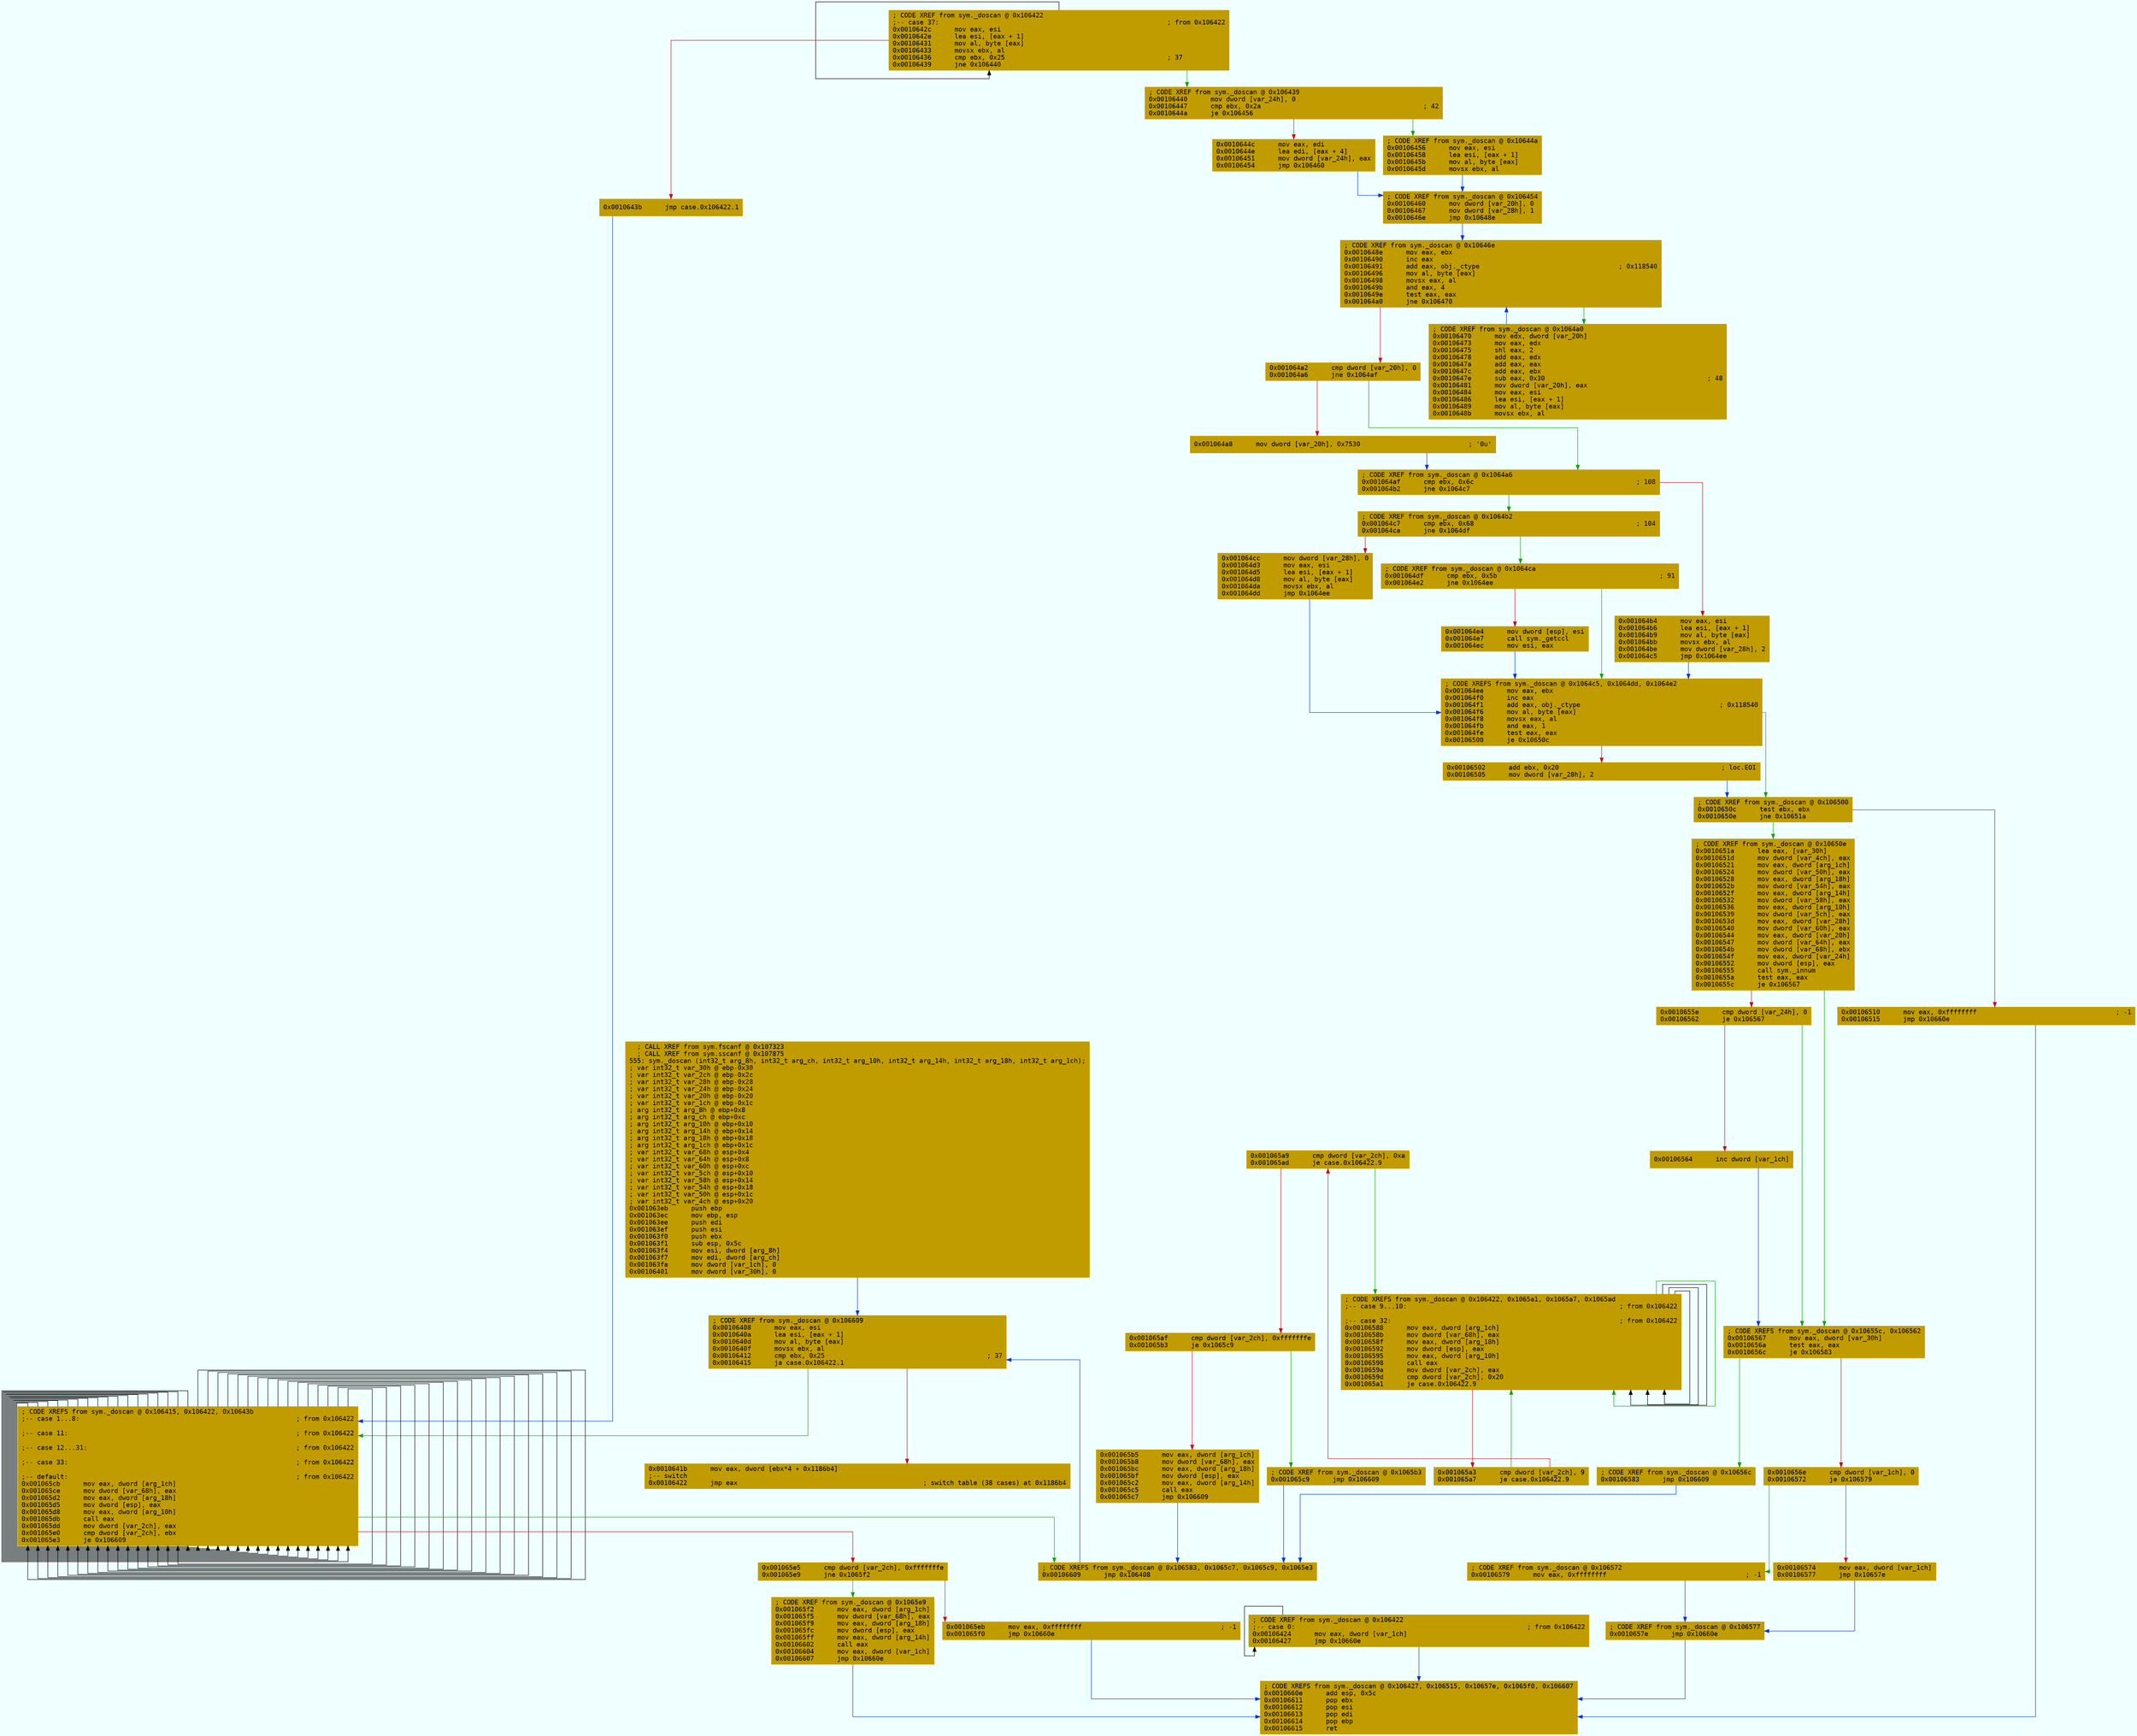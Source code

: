 digraph code {
	graph [bgcolor=azure fontsize=8 fontname="Courier" splines="ortho"];
	node [fillcolor=gray style=filled shape=box];
	edge [arrowhead="normal"];
	"0x001063eb" [URL="sym._doscan/0x001063eb", fillcolor="#c19c00",color="#c19c00", fontname="Courier",label="  ; CALL XREF from sym.fscanf @ 0x107323\l  ; CALL XREF from sym.sscanf @ 0x107875\l555: sym._doscan (int32_t arg_8h, int32_t arg_ch, int32_t arg_10h, int32_t arg_14h, int32_t arg_18h, int32_t arg_1ch);\l; var int32_t var_30h @ ebp-0x30\l; var int32_t var_2ch @ ebp-0x2c\l; var int32_t var_28h @ ebp-0x28\l; var int32_t var_24h @ ebp-0x24\l; var int32_t var_20h @ ebp-0x20\l; var int32_t var_1ch @ ebp-0x1c\l; arg int32_t arg_8h @ ebp+0x8\l; arg int32_t arg_ch @ ebp+0xc\l; arg int32_t arg_10h @ ebp+0x10\l; arg int32_t arg_14h @ ebp+0x14\l; arg int32_t arg_18h @ ebp+0x18\l; arg int32_t arg_1ch @ ebp+0x1c\l; var int32_t var_68h @ esp+0x4\l; var int32_t var_64h @ esp+0x8\l; var int32_t var_60h @ esp+0xc\l; var int32_t var_5ch @ esp+0x10\l; var int32_t var_58h @ esp+0x14\l; var int32_t var_54h @ esp+0x18\l; var int32_t var_50h @ esp+0x1c\l; var int32_t var_4ch @ esp+0x20\l0x001063eb      push ebp\l0x001063ec      mov ebp, esp\l0x001063ee      push edi\l0x001063ef      push esi\l0x001063f0      push ebx\l0x001063f1      sub esp, 0x5c\l0x001063f4      mov esi, dword [arg_8h]\l0x001063f7      mov edi, dword [arg_ch]\l0x001063fa      mov dword [var_1ch], 0\l0x00106401      mov dword [var_30h], 0\l"]
	"0x00106408" [URL="sym._doscan/0x00106408", fillcolor="#c19c00",color="#c19c00", fontname="Courier",label="; CODE XREF from sym._doscan @ 0x106609\l0x00106408      mov eax, esi\l0x0010640a      lea esi, [eax + 1]\l0x0010640d      mov al, byte [eax]\l0x0010640f      movsx ebx, al\l0x00106412      cmp ebx, 0x25                                          ; 37\l0x00106415      ja case.0x106422.1\l"]
	"0x0010641b" [URL="sym._doscan/0x0010641b", fillcolor="#c19c00",color="#c19c00", fontname="Courier",label="0x0010641b      mov eax, dword [ebx*4 + 0x1186b4]\l;-- switch\l0x00106422      jmp eax                                                ; switch table (38 cases) at 0x1186b4\l"]
	"0x00106424" [URL="sym._doscan/0x00106424", fillcolor="#c19c00",color="#c19c00", fontname="Courier",label="; CODE XREF from sym._doscan @ 0x106422\l;-- case 0:                                                            ; from 0x106422\l0x00106424      mov eax, dword [var_1ch]\l0x00106427      jmp 0x10660e\l"]
	"0x0010642c" [URL="sym._doscan/0x0010642c", fillcolor="#c19c00",color="#c19c00", fontname="Courier",label="; CODE XREF from sym._doscan @ 0x106422\l;-- case 37:                                                           ; from 0x106422\l0x0010642c      mov eax, esi\l0x0010642e      lea esi, [eax + 1]\l0x00106431      mov al, byte [eax]\l0x00106433      movsx ebx, al\l0x00106436      cmp ebx, 0x25                                          ; 37\l0x00106439      jne 0x106440\l"]
	"0x0010643b" [URL="sym._doscan/0x0010643b", fillcolor="#c19c00",color="#c19c00", fontname="Courier",label="0x0010643b      jmp case.0x106422.1\l"]
	"0x00106440" [URL="sym._doscan/0x00106440", fillcolor="#c19c00",color="#c19c00", fontname="Courier",label="; CODE XREF from sym._doscan @ 0x106439\l0x00106440      mov dword [var_24h], 0\l0x00106447      cmp ebx, 0x2a                                          ; 42\l0x0010644a      je 0x106456\l"]
	"0x0010644c" [URL="sym._doscan/0x0010644c", fillcolor="#c19c00",color="#c19c00", fontname="Courier",label="0x0010644c      mov eax, edi\l0x0010644e      lea edi, [eax + 4]\l0x00106451      mov dword [var_24h], eax\l0x00106454      jmp 0x106460\l"]
	"0x00106456" [URL="sym._doscan/0x00106456", fillcolor="#c19c00",color="#c19c00", fontname="Courier",label="; CODE XREF from sym._doscan @ 0x10644a\l0x00106456      mov eax, esi\l0x00106458      lea esi, [eax + 1]\l0x0010645b      mov al, byte [eax]\l0x0010645d      movsx ebx, al\l"]
	"0x00106460" [URL="sym._doscan/0x00106460", fillcolor="#c19c00",color="#c19c00", fontname="Courier",label="; CODE XREF from sym._doscan @ 0x106454\l0x00106460      mov dword [var_20h], 0\l0x00106467      mov dword [var_28h], 1\l0x0010646e      jmp 0x10648e\l"]
	"0x00106470" [URL="sym._doscan/0x00106470", fillcolor="#c19c00",color="#c19c00", fontname="Courier",label="; CODE XREF from sym._doscan @ 0x1064a0\l0x00106470      mov edx, dword [var_20h]\l0x00106473      mov eax, edx\l0x00106475      shl eax, 2\l0x00106478      add eax, edx\l0x0010647a      add eax, eax\l0x0010647c      add eax, ebx\l0x0010647e      sub eax, 0x30                                          ; 48\l0x00106481      mov dword [var_20h], eax\l0x00106484      mov eax, esi\l0x00106486      lea esi, [eax + 1]\l0x00106489      mov al, byte [eax]\l0x0010648b      movsx ebx, al\l"]
	"0x0010648e" [URL="sym._doscan/0x0010648e", fillcolor="#c19c00",color="#c19c00", fontname="Courier",label="; CODE XREF from sym._doscan @ 0x10646e\l0x0010648e      mov eax, ebx\l0x00106490      inc eax\l0x00106491      add eax, obj._ctype                                    ; 0x118540\l0x00106496      mov al, byte [eax]\l0x00106498      movsx eax, al\l0x0010649b      and eax, 4\l0x0010649e      test eax, eax\l0x001064a0      jne 0x106470\l"]
	"0x001064a2" [URL="sym._doscan/0x001064a2", fillcolor="#c19c00",color="#c19c00", fontname="Courier",label="0x001064a2      cmp dword [var_20h], 0\l0x001064a6      jne 0x1064af\l"]
	"0x001064a8" [URL="sym._doscan/0x001064a8", fillcolor="#c19c00",color="#c19c00", fontname="Courier",label="0x001064a8      mov dword [var_20h], 0x7530                            ; '0u'\l"]
	"0x001064af" [URL="sym._doscan/0x001064af", fillcolor="#c19c00",color="#c19c00", fontname="Courier",label="; CODE XREF from sym._doscan @ 0x1064a6\l0x001064af      cmp ebx, 0x6c                                          ; 108\l0x001064b2      jne 0x1064c7\l"]
	"0x001064b4" [URL="sym._doscan/0x001064b4", fillcolor="#c19c00",color="#c19c00", fontname="Courier",label="0x001064b4      mov eax, esi\l0x001064b6      lea esi, [eax + 1]\l0x001064b9      mov al, byte [eax]\l0x001064bb      movsx ebx, al\l0x001064be      mov dword [var_28h], 2\l0x001064c5      jmp 0x1064ee\l"]
	"0x001064c7" [URL="sym._doscan/0x001064c7", fillcolor="#c19c00",color="#c19c00", fontname="Courier",label="; CODE XREF from sym._doscan @ 0x1064b2\l0x001064c7      cmp ebx, 0x68                                          ; 104\l0x001064ca      jne 0x1064df\l"]
	"0x001064cc" [URL="sym._doscan/0x001064cc", fillcolor="#c19c00",color="#c19c00", fontname="Courier",label="0x001064cc      mov dword [var_28h], 0\l0x001064d3      mov eax, esi\l0x001064d5      lea esi, [eax + 1]\l0x001064d8      mov al, byte [eax]\l0x001064da      movsx ebx, al\l0x001064dd      jmp 0x1064ee\l"]
	"0x001064df" [URL="sym._doscan/0x001064df", fillcolor="#c19c00",color="#c19c00", fontname="Courier",label="; CODE XREF from sym._doscan @ 0x1064ca\l0x001064df      cmp ebx, 0x5b                                          ; 91\l0x001064e2      jne 0x1064ee\l"]
	"0x001064e4" [URL="sym._doscan/0x001064e4", fillcolor="#c19c00",color="#c19c00", fontname="Courier",label="0x001064e4      mov dword [esp], esi\l0x001064e7      call sym._getccl\l0x001064ec      mov esi, eax\l"]
	"0x001064ee" [URL="sym._doscan/0x001064ee", fillcolor="#c19c00",color="#c19c00", fontname="Courier",label="; CODE XREFS from sym._doscan @ 0x1064c5, 0x1064dd, 0x1064e2\l0x001064ee      mov eax, ebx\l0x001064f0      inc eax\l0x001064f1      add eax, obj._ctype                                    ; 0x118540\l0x001064f6      mov al, byte [eax]\l0x001064f8      movsx eax, al\l0x001064fb      and eax, 1\l0x001064fe      test eax, eax\l0x00106500      je 0x10650c\l"]
	"0x00106502" [URL="sym._doscan/0x00106502", fillcolor="#c19c00",color="#c19c00", fontname="Courier",label="0x00106502      add ebx, 0x20                                          ; loc.EOI\l0x00106505      mov dword [var_28h], 2\l"]
	"0x0010650c" [URL="sym._doscan/0x0010650c", fillcolor="#c19c00",color="#c19c00", fontname="Courier",label="; CODE XREF from sym._doscan @ 0x106500\l0x0010650c      test ebx, ebx\l0x0010650e      jne 0x10651a\l"]
	"0x00106510" [URL="sym._doscan/0x00106510", fillcolor="#c19c00",color="#c19c00", fontname="Courier",label="0x00106510      mov eax, 0xffffffff                                    ; -1\l0x00106515      jmp 0x10660e\l"]
	"0x0010651a" [URL="sym._doscan/0x0010651a", fillcolor="#c19c00",color="#c19c00", fontname="Courier",label="; CODE XREF from sym._doscan @ 0x10650e\l0x0010651a      lea eax, [var_30h]\l0x0010651d      mov dword [var_4ch], eax\l0x00106521      mov eax, dword [arg_1ch]\l0x00106524      mov dword [var_50h], eax\l0x00106528      mov eax, dword [arg_18h]\l0x0010652b      mov dword [var_54h], eax\l0x0010652f      mov eax, dword [arg_14h]\l0x00106532      mov dword [var_58h], eax\l0x00106536      mov eax, dword [arg_10h]\l0x00106539      mov dword [var_5ch], eax\l0x0010653d      mov eax, dword [var_28h]\l0x00106540      mov dword [var_60h], eax\l0x00106544      mov eax, dword [var_20h]\l0x00106547      mov dword [var_64h], eax\l0x0010654b      mov dword [var_68h], ebx\l0x0010654f      mov eax, dword [var_24h]\l0x00106552      mov dword [esp], eax\l0x00106555      call sym._innum\l0x0010655a      test eax, eax\l0x0010655c      je 0x106567\l"]
	"0x0010655e" [URL="sym._doscan/0x0010655e", fillcolor="#c19c00",color="#c19c00", fontname="Courier",label="0x0010655e      cmp dword [var_24h], 0\l0x00106562      je 0x106567\l"]
	"0x00106564" [URL="sym._doscan/0x00106564", fillcolor="#c19c00",color="#c19c00", fontname="Courier",label="0x00106564      inc dword [var_1ch]\l"]
	"0x00106567" [URL="sym._doscan/0x00106567", fillcolor="#c19c00",color="#c19c00", fontname="Courier",label="; CODE XREFS from sym._doscan @ 0x10655c, 0x106562\l0x00106567      mov eax, dword [var_30h]\l0x0010656a      test eax, eax\l0x0010656c      je 0x106583\l"]
	"0x0010656e" [URL="sym._doscan/0x0010656e", fillcolor="#c19c00",color="#c19c00", fontname="Courier",label="0x0010656e      cmp dword [var_1ch], 0\l0x00106572      je 0x106579\l"]
	"0x00106574" [URL="sym._doscan/0x00106574", fillcolor="#c19c00",color="#c19c00", fontname="Courier",label="0x00106574      mov eax, dword [var_1ch]\l0x00106577      jmp 0x10657e\l"]
	"0x00106579" [URL="sym._doscan/0x00106579", fillcolor="#c19c00",color="#c19c00", fontname="Courier",label="; CODE XREF from sym._doscan @ 0x106572\l0x00106579      mov eax, 0xffffffff                                    ; -1\l"]
	"0x0010657e" [URL="sym._doscan/0x0010657e", fillcolor="#c19c00",color="#c19c00", fontname="Courier",label="; CODE XREF from sym._doscan @ 0x106577\l0x0010657e      jmp 0x10660e\l"]
	"0x00106583" [URL="sym._doscan/0x00106583", fillcolor="#c19c00",color="#c19c00", fontname="Courier",label="; CODE XREF from sym._doscan @ 0x10656c\l0x00106583      jmp 0x106609\l"]
	"0x00106588" [URL="sym._doscan/0x00106588", fillcolor="#c19c00",color="#c19c00", fontname="Courier",label="; CODE XREFS from sym._doscan @ 0x106422, 0x1065a1, 0x1065a7, 0x1065ad\l;-- case 9...10:                                                       ; from 0x106422\l\l;-- case 32:                                                           ; from 0x106422\l0x00106588      mov eax, dword [arg_1ch]\l0x0010658b      mov dword [var_68h], eax\l0x0010658f      mov eax, dword [arg_18h]\l0x00106592      mov dword [esp], eax\l0x00106595      mov eax, dword [arg_10h]\l0x00106598      call eax\l0x0010659a      mov dword [var_2ch], eax\l0x0010659d      cmp dword [var_2ch], 0x20\l0x001065a1      je case.0x106422.9\l"]
	"0x001065a3" [URL="sym._doscan/0x001065a3", fillcolor="#c19c00",color="#c19c00", fontname="Courier",label="0x001065a3      cmp dword [var_2ch], 9\l0x001065a7      je case.0x106422.9\l"]
	"0x001065a9" [URL="sym._doscan/0x001065a9", fillcolor="#c19c00",color="#c19c00", fontname="Courier",label="0x001065a9      cmp dword [var_2ch], 0xa\l0x001065ad      je case.0x106422.9\l"]
	"0x001065af" [URL="sym._doscan/0x001065af", fillcolor="#c19c00",color="#c19c00", fontname="Courier",label="0x001065af      cmp dword [var_2ch], 0xfffffffe\l0x001065b3      je 0x1065c9\l"]
	"0x001065b5" [URL="sym._doscan/0x001065b5", fillcolor="#c19c00",color="#c19c00", fontname="Courier",label="0x001065b5      mov eax, dword [arg_1ch]\l0x001065b8      mov dword [var_68h], eax\l0x001065bc      mov eax, dword [arg_18h]\l0x001065bf      mov dword [esp], eax\l0x001065c2      mov eax, dword [arg_14h]\l0x001065c5      call eax\l0x001065c7      jmp 0x106609\l"]
	"0x001065c9" [URL="sym._doscan/0x001065c9", fillcolor="#c19c00",color="#c19c00", fontname="Courier",label="; CODE XREF from sym._doscan @ 0x1065b3\l0x001065c9      jmp 0x106609\l"]
	"0x001065cb" [URL="sym._doscan/0x001065cb", fillcolor="#c19c00",color="#c19c00", fontname="Courier",label="; CODE XREFS from sym._doscan @ 0x106415, 0x106422, 0x10643b\l;-- case 1...8:                                                        ; from 0x106422\l\l;-- case 11:                                                           ; from 0x106422\l\l;-- case 12...31:                                                      ; from 0x106422\l\l;-- case 33:                                                           ; from 0x106422\l\l;-- default:                                                           ; from 0x106422\l0x001065cb      mov eax, dword [arg_1ch]\l0x001065ce      mov dword [var_68h], eax\l0x001065d2      mov eax, dword [arg_18h]\l0x001065d5      mov dword [esp], eax\l0x001065d8      mov eax, dword [arg_10h]\l0x001065db      call eax\l0x001065dd      mov dword [var_2ch], eax\l0x001065e0      cmp dword [var_2ch], ebx\l0x001065e3      je 0x106609\l"]
	"0x001065e5" [URL="sym._doscan/0x001065e5", fillcolor="#c19c00",color="#c19c00", fontname="Courier",label="0x001065e5      cmp dword [var_2ch], 0xfffffffe\l0x001065e9      jne 0x1065f2\l"]
	"0x001065eb" [URL="sym._doscan/0x001065eb", fillcolor="#c19c00",color="#c19c00", fontname="Courier",label="0x001065eb      mov eax, 0xffffffff                                    ; -1\l0x001065f0      jmp 0x10660e\l"]
	"0x001065f2" [URL="sym._doscan/0x001065f2", fillcolor="#c19c00",color="#c19c00", fontname="Courier",label="; CODE XREF from sym._doscan @ 0x1065e9\l0x001065f2      mov eax, dword [arg_1ch]\l0x001065f5      mov dword [var_68h], eax\l0x001065f9      mov eax, dword [arg_18h]\l0x001065fc      mov dword [esp], eax\l0x001065ff      mov eax, dword [arg_14h]\l0x00106602      call eax\l0x00106604      mov eax, dword [var_1ch]\l0x00106607      jmp 0x10660e\l"]
	"0x00106609" [URL="sym._doscan/0x00106609", fillcolor="#c19c00",color="#c19c00", fontname="Courier",label="; CODE XREFS from sym._doscan @ 0x106583, 0x1065c7, 0x1065c9, 0x1065e3\l0x00106609      jmp 0x106408\l"]
	"0x0010660e" [URL="sym._doscan/0x0010660e", fillcolor="#c19c00",color="#c19c00", fontname="Courier",label="; CODE XREFS from sym._doscan @ 0x106427, 0x106515, 0x10657e, 0x1065f0, 0x106607\l0x0010660e      add esp, 0x5c\l0x00106611      pop ebx\l0x00106612      pop esi\l0x00106613      pop edi\l0x00106614      pop ebp\l0x00106615      ret\l"]
        "0x001063eb" -> "0x00106408" [color="#0037da"];
        "0x00106408" -> "0x001065cb" [color="#13a10e"];
        "0x00106408" -> "0x0010641b" [color="#c50f1f"];
        "0x00106424" -> "0x00106424" [color2="#c50f1f"];
        "0x001065cb" -> "0x001065cb" [color2="#c50f1f"];
        "0x001065cb" -> "0x001065cb" [color2="#c50f1f"];
        "0x001065cb" -> "0x001065cb" [color2="#c50f1f"];
        "0x001065cb" -> "0x001065cb" [color2="#c50f1f"];
        "0x001065cb" -> "0x001065cb" [color2="#c50f1f"];
        "0x001065cb" -> "0x001065cb" [color2="#c50f1f"];
        "0x001065cb" -> "0x001065cb" [color2="#c50f1f"];
        "0x001065cb" -> "0x001065cb" [color2="#c50f1f"];
        "0x00106588" -> "0x00106588" [color2="#c50f1f"];
        "0x00106588" -> "0x00106588" [color2="#c50f1f"];
        "0x001065cb" -> "0x001065cb" [color2="#c50f1f"];
        "0x001065cb" -> "0x001065cb" [color2="#c50f1f"];
        "0x001065cb" -> "0x001065cb" [color2="#c50f1f"];
        "0x001065cb" -> "0x001065cb" [color2="#c50f1f"];
        "0x001065cb" -> "0x001065cb" [color2="#c50f1f"];
        "0x001065cb" -> "0x001065cb" [color2="#c50f1f"];
        "0x001065cb" -> "0x001065cb" [color2="#c50f1f"];
        "0x001065cb" -> "0x001065cb" [color2="#c50f1f"];
        "0x001065cb" -> "0x001065cb" [color2="#c50f1f"];
        "0x001065cb" -> "0x001065cb" [color2="#c50f1f"];
        "0x001065cb" -> "0x001065cb" [color2="#c50f1f"];
        "0x001065cb" -> "0x001065cb" [color2="#c50f1f"];
        "0x001065cb" -> "0x001065cb" [color2="#c50f1f"];
        "0x001065cb" -> "0x001065cb" [color2="#c50f1f"];
        "0x001065cb" -> "0x001065cb" [color2="#c50f1f"];
        "0x001065cb" -> "0x001065cb" [color2="#c50f1f"];
        "0x001065cb" -> "0x001065cb" [color2="#c50f1f"];
        "0x001065cb" -> "0x001065cb" [color2="#c50f1f"];
        "0x001065cb" -> "0x001065cb" [color2="#c50f1f"];
        "0x001065cb" -> "0x001065cb" [color2="#c50f1f"];
        "0x001065cb" -> "0x001065cb" [color2="#c50f1f"];
        "0x00106588" -> "0x00106588" [color2="#c50f1f"];
        "0x001065cb" -> "0x001065cb" [color2="#c50f1f"];
        "0x001065cb" -> "0x001065cb" [color2="#c50f1f"];
        "0x001065cb" -> "0x001065cb" [color2="#c50f1f"];
        "0x001065cb" -> "0x001065cb" [color2="#c50f1f"];
        "0x0010642c" -> "0x0010642c" [color2="#c50f1f"];
        "0x00106424" -> "0x0010660e" [color="#0037da"];
        "0x0010642c" -> "0x00106440" [color="#13a10e"];
        "0x0010642c" -> "0x0010643b" [color="#c50f1f"];
        "0x0010643b" -> "0x001065cb" [color="#0037da"];
        "0x00106440" -> "0x00106456" [color="#13a10e"];
        "0x00106440" -> "0x0010644c" [color="#c50f1f"];
        "0x0010644c" -> "0x00106460" [color="#0037da"];
        "0x00106456" -> "0x00106460" [color="#0037da"];
        "0x00106460" -> "0x0010648e" [color="#0037da"];
        "0x00106470" -> "0x0010648e" [color="#0037da"];
        "0x0010648e" -> "0x00106470" [color="#13a10e"];
        "0x0010648e" -> "0x001064a2" [color="#c50f1f"];
        "0x001064a2" -> "0x001064af" [color="#13a10e"];
        "0x001064a2" -> "0x001064a8" [color="#c50f1f"];
        "0x001064a8" -> "0x001064af" [color="#0037da"];
        "0x001064af" -> "0x001064c7" [color="#13a10e"];
        "0x001064af" -> "0x001064b4" [color="#c50f1f"];
        "0x001064b4" -> "0x001064ee" [color="#0037da"];
        "0x001064c7" -> "0x001064df" [color="#13a10e"];
        "0x001064c7" -> "0x001064cc" [color="#c50f1f"];
        "0x001064cc" -> "0x001064ee" [color="#0037da"];
        "0x001064df" -> "0x001064ee" [color="#13a10e"];
        "0x001064df" -> "0x001064e4" [color="#c50f1f"];
        "0x001064e4" -> "0x001064ee" [color="#0037da"];
        "0x001064ee" -> "0x0010650c" [color="#13a10e"];
        "0x001064ee" -> "0x00106502" [color="#c50f1f"];
        "0x00106502" -> "0x0010650c" [color="#0037da"];
        "0x0010650c" -> "0x0010651a" [color="#13a10e"];
        "0x0010650c" -> "0x00106510" [color="#c50f1f"];
        "0x00106510" -> "0x0010660e" [color="#0037da"];
        "0x0010651a" -> "0x00106567" [color="#13a10e"];
        "0x0010651a" -> "0x0010655e" [color="#c50f1f"];
        "0x0010655e" -> "0x00106567" [color="#13a10e"];
        "0x0010655e" -> "0x00106564" [color="#c50f1f"];
        "0x00106564" -> "0x00106567" [color="#0037da"];
        "0x00106567" -> "0x00106583" [color="#13a10e"];
        "0x00106567" -> "0x0010656e" [color="#c50f1f"];
        "0x0010656e" -> "0x00106579" [color="#13a10e"];
        "0x0010656e" -> "0x00106574" [color="#c50f1f"];
        "0x00106574" -> "0x0010657e" [color="#0037da"];
        "0x00106579" -> "0x0010657e" [color="#0037da"];
        "0x0010657e" -> "0x0010660e" [color="#0037da"];
        "0x00106583" -> "0x00106609" [color="#0037da"];
        "0x00106588" -> "0x00106588" [color="#13a10e"];
        "0x00106588" -> "0x001065a3" [color="#c50f1f"];
        "0x001065a3" -> "0x00106588" [color="#13a10e"];
        "0x001065a3" -> "0x001065a9" [color="#c50f1f"];
        "0x001065a9" -> "0x00106588" [color="#13a10e"];
        "0x001065a9" -> "0x001065af" [color="#c50f1f"];
        "0x001065af" -> "0x001065c9" [color="#13a10e"];
        "0x001065af" -> "0x001065b5" [color="#c50f1f"];
        "0x001065b5" -> "0x00106609" [color="#0037da"];
        "0x001065c9" -> "0x00106609" [color="#0037da"];
        "0x001065cb" -> "0x00106609" [color="#13a10e"];
        "0x001065cb" -> "0x001065e5" [color="#c50f1f"];
        "0x001065e5" -> "0x001065f2" [color="#13a10e"];
        "0x001065e5" -> "0x001065eb" [color="#c50f1f"];
        "0x001065eb" -> "0x0010660e" [color="#0037da"];
        "0x001065f2" -> "0x0010660e" [color="#0037da"];
        "0x00106609" -> "0x00106408" [color="#0037da"];
}
